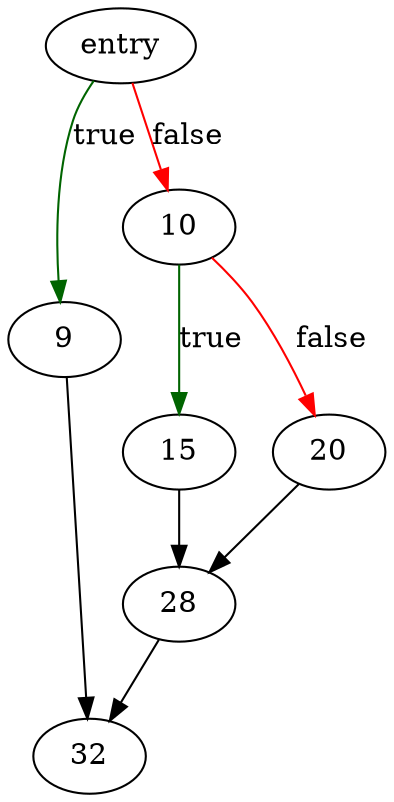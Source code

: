 digraph "sqlite3ThreadJoin" {
	// Node definitions.
	2 [label=entry];
	9;
	10;
	15;
	20;
	28;
	32;

	// Edge definitions.
	2 -> 9 [
		color=darkgreen
		label=true
	];
	2 -> 10 [
		color=red
		label=false
	];
	9 -> 32;
	10 -> 15 [
		color=darkgreen
		label=true
	];
	10 -> 20 [
		color=red
		label=false
	];
	15 -> 28;
	20 -> 28;
	28 -> 32;
}